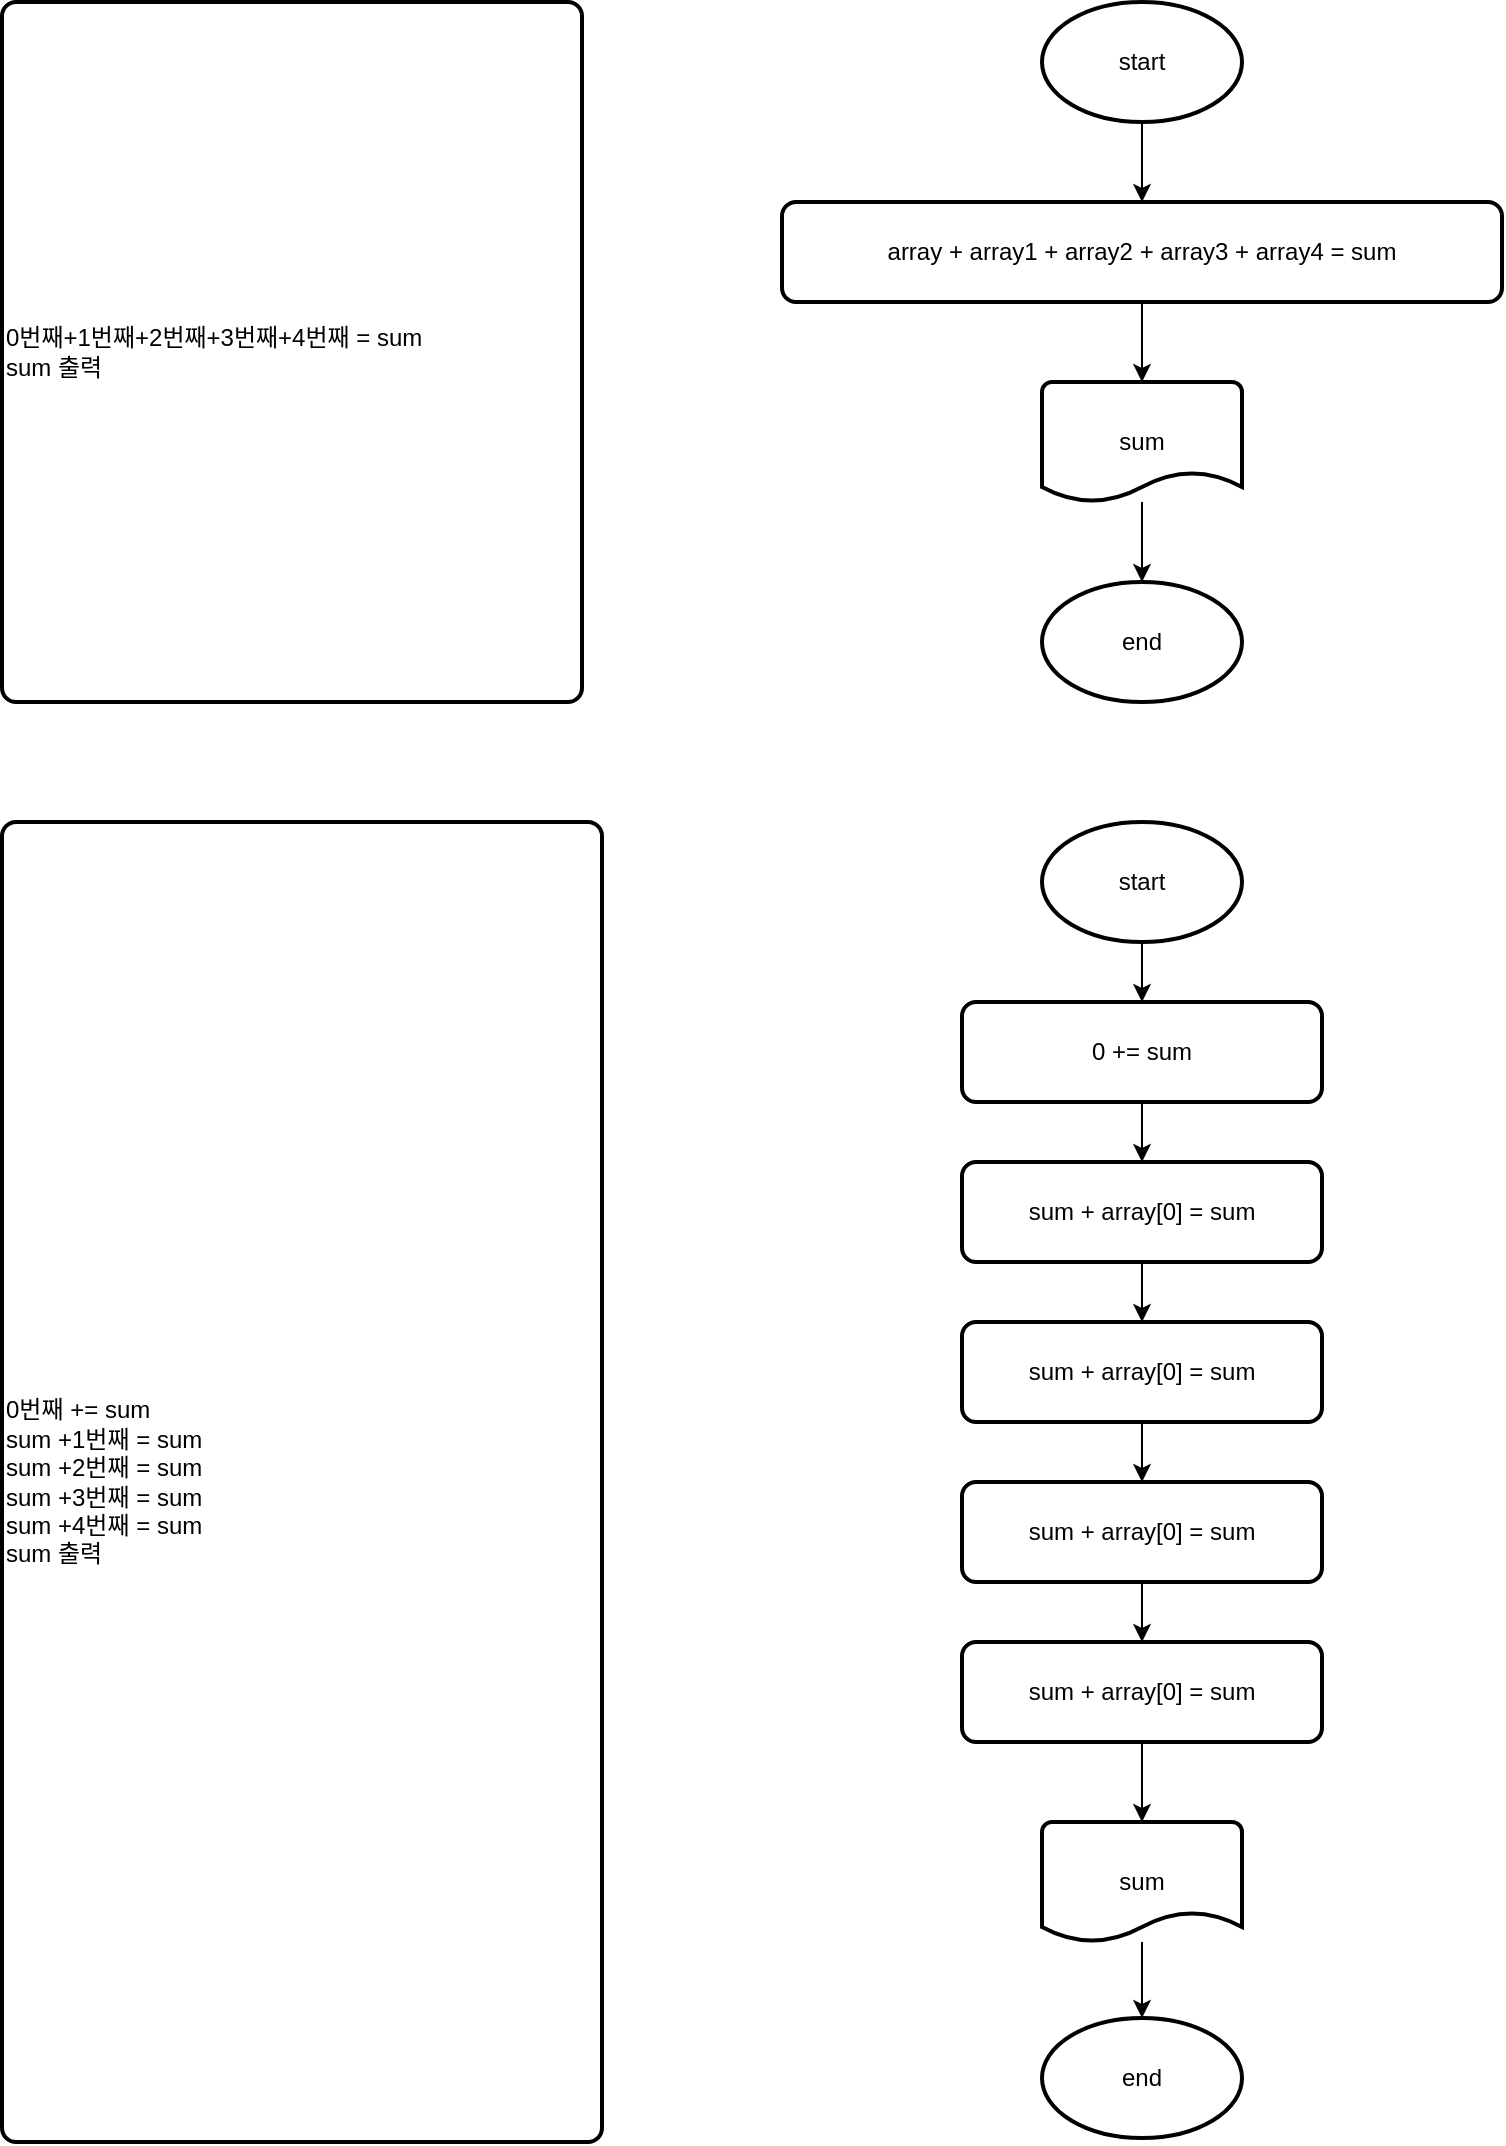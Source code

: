 <mxfile version="19.0.3" type="device"><diagram id="cfsaVooPShRGlcFZ2u8O" name="Page-1"><mxGraphModel dx="1102" dy="857" grid="1" gridSize="10" guides="1" tooltips="1" connect="1" arrows="1" fold="1" page="1" pageScale="1" pageWidth="850" pageHeight="1100" math="0" shadow="0"><root><mxCell id="0"/><mxCell id="1" parent="0"/><mxCell id="PFNRF4kWtSv-c6PxmGWi-1" value="0번째+1번째+2번째+3번째+4번째 = sum&lt;br&gt;&lt;div style=&quot;&quot;&gt;&lt;span style=&quot;background-color: initial;&quot;&gt;sum 출력&lt;/span&gt;&lt;/div&gt;" style="rounded=1;whiteSpace=wrap;html=1;absoluteArcSize=1;arcSize=14;strokeWidth=2;align=left;" vertex="1" parent="1"><mxGeometry x="20" y="30" width="290" height="350" as="geometry"/></mxCell><mxCell id="PFNRF4kWtSv-c6PxmGWi-7" style="edgeStyle=orthogonalEdgeStyle;rounded=0;orthogonalLoop=1;jettySize=auto;html=1;exitX=0.5;exitY=1;exitDx=0;exitDy=0;exitPerimeter=0;entryX=0.5;entryY=0;entryDx=0;entryDy=0;" edge="1" parent="1" source="PFNRF4kWtSv-c6PxmGWi-3" target="PFNRF4kWtSv-c6PxmGWi-4"><mxGeometry relative="1" as="geometry"/></mxCell><mxCell id="PFNRF4kWtSv-c6PxmGWi-3" value="start" style="strokeWidth=2;html=1;shape=mxgraph.flowchart.start_1;whiteSpace=wrap;" vertex="1" parent="1"><mxGeometry x="540" y="30" width="100" height="60" as="geometry"/></mxCell><mxCell id="PFNRF4kWtSv-c6PxmGWi-8" style="edgeStyle=orthogonalEdgeStyle;rounded=0;orthogonalLoop=1;jettySize=auto;html=1;entryX=0.5;entryY=0;entryDx=0;entryDy=0;entryPerimeter=0;" edge="1" parent="1" source="PFNRF4kWtSv-c6PxmGWi-4" target="PFNRF4kWtSv-c6PxmGWi-5"><mxGeometry relative="1" as="geometry"/></mxCell><mxCell id="PFNRF4kWtSv-c6PxmGWi-4" value="array + array1 + array2 + array3 + array4 = sum" style="rounded=1;whiteSpace=wrap;html=1;absoluteArcSize=1;arcSize=14;strokeWidth=2;" vertex="1" parent="1"><mxGeometry x="410" y="130" width="360" height="50" as="geometry"/></mxCell><mxCell id="PFNRF4kWtSv-c6PxmGWi-9" style="edgeStyle=orthogonalEdgeStyle;rounded=0;orthogonalLoop=1;jettySize=auto;html=1;entryX=0.5;entryY=0;entryDx=0;entryDy=0;entryPerimeter=0;" edge="1" parent="1" source="PFNRF4kWtSv-c6PxmGWi-5" target="PFNRF4kWtSv-c6PxmGWi-6"><mxGeometry relative="1" as="geometry"/></mxCell><mxCell id="PFNRF4kWtSv-c6PxmGWi-5" value="sum" style="strokeWidth=2;html=1;shape=mxgraph.flowchart.document2;whiteSpace=wrap;size=0.25;" vertex="1" parent="1"><mxGeometry x="540" y="220" width="100" height="60" as="geometry"/></mxCell><mxCell id="PFNRF4kWtSv-c6PxmGWi-6" value="end" style="strokeWidth=2;html=1;shape=mxgraph.flowchart.start_1;whiteSpace=wrap;" vertex="1" parent="1"><mxGeometry x="540" y="320" width="100" height="60" as="geometry"/></mxCell><mxCell id="PFNRF4kWtSv-c6PxmGWi-16" style="edgeStyle=orthogonalEdgeStyle;rounded=0;orthogonalLoop=1;jettySize=auto;html=1;exitX=0.5;exitY=1;exitDx=0;exitDy=0;exitPerimeter=0;entryX=0.5;entryY=0;entryDx=0;entryDy=0;" edge="1" parent="1" source="PFNRF4kWtSv-c6PxmGWi-10" target="PFNRF4kWtSv-c6PxmGWi-14"><mxGeometry relative="1" as="geometry"/></mxCell><mxCell id="PFNRF4kWtSv-c6PxmGWi-10" value="start" style="strokeWidth=2;html=1;shape=mxgraph.flowchart.start_1;whiteSpace=wrap;" vertex="1" parent="1"><mxGeometry x="540" y="440" width="100" height="60" as="geometry"/></mxCell><mxCell id="PFNRF4kWtSv-c6PxmGWi-11" value="0번째 += sum&lt;br&gt;sum +1번째 = sum&lt;br&gt;sum +2번째 = sum&lt;br&gt;sum +3번째 = sum&lt;br&gt;sum +4번째 = sum&lt;br&gt;&lt;div style=&quot;&quot;&gt;&lt;span style=&quot;background-color: initial;&quot;&gt;sum 출력&lt;/span&gt;&lt;/div&gt;" style="rounded=1;whiteSpace=wrap;html=1;absoluteArcSize=1;arcSize=14;strokeWidth=2;align=left;" vertex="1" parent="1"><mxGeometry x="20" y="440" width="300" height="660" as="geometry"/></mxCell><mxCell id="PFNRF4kWtSv-c6PxmGWi-12" value="end" style="strokeWidth=2;html=1;shape=mxgraph.flowchart.start_1;whiteSpace=wrap;" vertex="1" parent="1"><mxGeometry x="540" y="1038" width="100" height="60" as="geometry"/></mxCell><mxCell id="PFNRF4kWtSv-c6PxmGWi-29" style="edgeStyle=orthogonalEdgeStyle;rounded=0;orthogonalLoop=1;jettySize=auto;html=1;exitX=0.5;exitY=1;exitDx=0;exitDy=0;entryX=0.5;entryY=0;entryDx=0;entryDy=0;" edge="1" parent="1" source="PFNRF4kWtSv-c6PxmGWi-13" target="PFNRF4kWtSv-c6PxmGWi-22"><mxGeometry relative="1" as="geometry"/></mxCell><mxCell id="PFNRF4kWtSv-c6PxmGWi-13" value="sum + array[0] = sum" style="rounded=1;whiteSpace=wrap;html=1;absoluteArcSize=1;arcSize=14;strokeWidth=2;" vertex="1" parent="1"><mxGeometry x="500" y="610" width="180" height="50" as="geometry"/></mxCell><mxCell id="PFNRF4kWtSv-c6PxmGWi-27" style="edgeStyle=orthogonalEdgeStyle;rounded=0;orthogonalLoop=1;jettySize=auto;html=1;exitX=0.5;exitY=1;exitDx=0;exitDy=0;" edge="1" parent="1" source="PFNRF4kWtSv-c6PxmGWi-14" target="PFNRF4kWtSv-c6PxmGWi-13"><mxGeometry relative="1" as="geometry"/></mxCell><mxCell id="PFNRF4kWtSv-c6PxmGWi-14" value="0 += sum" style="rounded=1;whiteSpace=wrap;html=1;absoluteArcSize=1;arcSize=14;strokeWidth=2;" vertex="1" parent="1"><mxGeometry x="500" y="530" width="180" height="50" as="geometry"/></mxCell><mxCell id="PFNRF4kWtSv-c6PxmGWi-33" value="" style="edgeStyle=orthogonalEdgeStyle;rounded=0;orthogonalLoop=1;jettySize=auto;html=1;" edge="1" parent="1" source="PFNRF4kWtSv-c6PxmGWi-21" target="PFNRF4kWtSv-c6PxmGWi-12"><mxGeometry relative="1" as="geometry"/></mxCell><mxCell id="PFNRF4kWtSv-c6PxmGWi-21" value="sum" style="strokeWidth=2;html=1;shape=mxgraph.flowchart.document2;whiteSpace=wrap;size=0.25;" vertex="1" parent="1"><mxGeometry x="540" y="940" width="100" height="60" as="geometry"/></mxCell><mxCell id="PFNRF4kWtSv-c6PxmGWi-30" style="edgeStyle=orthogonalEdgeStyle;rounded=0;orthogonalLoop=1;jettySize=auto;html=1;exitX=0.5;exitY=1;exitDx=0;exitDy=0;entryX=0.5;entryY=0;entryDx=0;entryDy=0;" edge="1" parent="1" source="PFNRF4kWtSv-c6PxmGWi-22" target="PFNRF4kWtSv-c6PxmGWi-23"><mxGeometry relative="1" as="geometry"/></mxCell><mxCell id="PFNRF4kWtSv-c6PxmGWi-22" value="sum + array[0] = sum" style="rounded=1;whiteSpace=wrap;html=1;absoluteArcSize=1;arcSize=14;strokeWidth=2;" vertex="1" parent="1"><mxGeometry x="500" y="690" width="180" height="50" as="geometry"/></mxCell><mxCell id="PFNRF4kWtSv-c6PxmGWi-31" style="edgeStyle=orthogonalEdgeStyle;rounded=0;orthogonalLoop=1;jettySize=auto;html=1;exitX=0.5;exitY=1;exitDx=0;exitDy=0;" edge="1" parent="1" source="PFNRF4kWtSv-c6PxmGWi-23" target="PFNRF4kWtSv-c6PxmGWi-24"><mxGeometry relative="1" as="geometry"/></mxCell><mxCell id="PFNRF4kWtSv-c6PxmGWi-23" value="sum + array[0] = sum" style="rounded=1;whiteSpace=wrap;html=1;absoluteArcSize=1;arcSize=14;strokeWidth=2;" vertex="1" parent="1"><mxGeometry x="500" y="770" width="180" height="50" as="geometry"/></mxCell><mxCell id="PFNRF4kWtSv-c6PxmGWi-32" style="edgeStyle=orthogonalEdgeStyle;rounded=0;orthogonalLoop=1;jettySize=auto;html=1;exitX=0.5;exitY=1;exitDx=0;exitDy=0;entryX=0.5;entryY=0;entryDx=0;entryDy=0;entryPerimeter=0;" edge="1" parent="1" source="PFNRF4kWtSv-c6PxmGWi-24" target="PFNRF4kWtSv-c6PxmGWi-21"><mxGeometry relative="1" as="geometry"/></mxCell><mxCell id="PFNRF4kWtSv-c6PxmGWi-24" value="sum + array[0] = sum" style="rounded=1;whiteSpace=wrap;html=1;absoluteArcSize=1;arcSize=14;strokeWidth=2;" vertex="1" parent="1"><mxGeometry x="500" y="850" width="180" height="50" as="geometry"/></mxCell></root></mxGraphModel></diagram></mxfile>